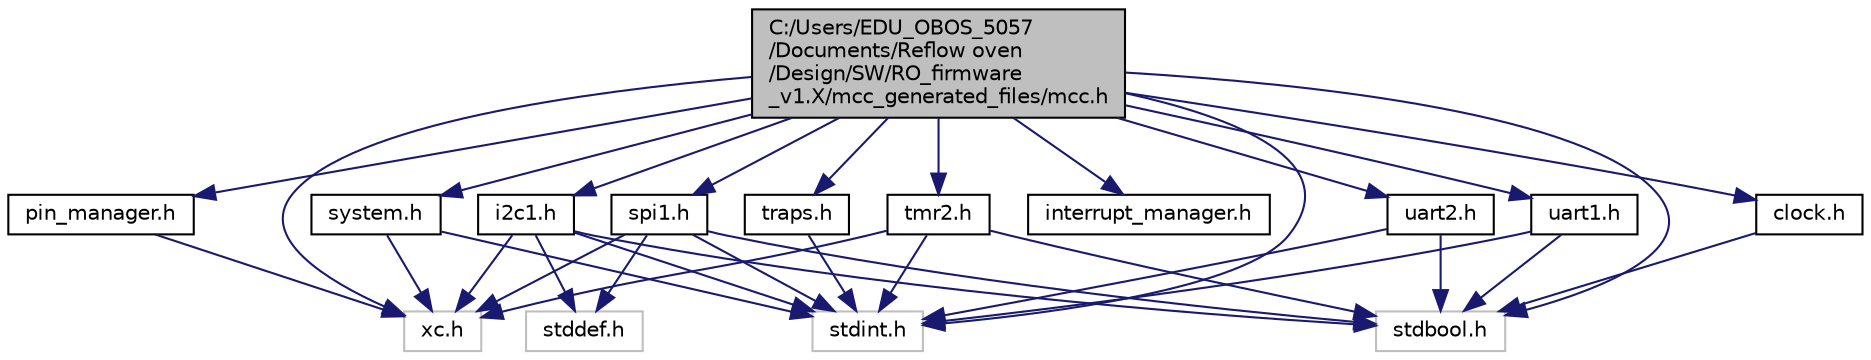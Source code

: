 digraph "C:/Users/EDU_OBOS_5057/Documents/Reflow oven/Design/SW/RO_firmware_v1.X/mcc_generated_files/mcc.h"
{
 // LATEX_PDF_SIZE
  edge [fontname="Helvetica",fontsize="10",labelfontname="Helvetica",labelfontsize="10"];
  node [fontname="Helvetica",fontsize="10",shape=record];
  Node1 [label="C:/Users/EDU_OBOS_5057\l/Documents/Reflow oven\l/Design/SW/RO_firmware\l_v1.X/mcc_generated_files/mcc.h",height=0.2,width=0.4,color="black", fillcolor="grey75", style="filled", fontcolor="black",tooltip=" "];
  Node1 -> Node2 [color="midnightblue",fontsize="10",style="solid"];
  Node2 [label="xc.h",height=0.2,width=0.4,color="grey75", fillcolor="white", style="filled",tooltip=" "];
  Node1 -> Node3 [color="midnightblue",fontsize="10",style="solid"];
  Node3 [label="system.h",height=0.2,width=0.4,color="black", fillcolor="white", style="filled",URL="$system_8h.html",tooltip=" "];
  Node3 -> Node2 [color="midnightblue",fontsize="10",style="solid"];
  Node3 -> Node4 [color="midnightblue",fontsize="10",style="solid"];
  Node4 [label="stdint.h",height=0.2,width=0.4,color="grey75", fillcolor="white", style="filled",tooltip=" "];
  Node1 -> Node5 [color="midnightblue",fontsize="10",style="solid"];
  Node5 [label="clock.h",height=0.2,width=0.4,color="black", fillcolor="white", style="filled",URL="$clock_8h.html",tooltip=" "];
  Node5 -> Node6 [color="midnightblue",fontsize="10",style="solid"];
  Node6 [label="stdbool.h",height=0.2,width=0.4,color="grey75", fillcolor="white", style="filled",tooltip=" "];
  Node1 -> Node7 [color="midnightblue",fontsize="10",style="solid"];
  Node7 [label="pin_manager.h",height=0.2,width=0.4,color="black", fillcolor="white", style="filled",URL="$pin__manager_8h.html",tooltip=" "];
  Node7 -> Node2 [color="midnightblue",fontsize="10",style="solid"];
  Node1 -> Node4 [color="midnightblue",fontsize="10",style="solid"];
  Node1 -> Node6 [color="midnightblue",fontsize="10",style="solid"];
  Node1 -> Node8 [color="midnightblue",fontsize="10",style="solid"];
  Node8 [label="i2c1.h",height=0.2,width=0.4,color="black", fillcolor="white", style="filled",URL="$i2c1_8h.html",tooltip=" "];
  Node8 -> Node4 [color="midnightblue",fontsize="10",style="solid"];
  Node8 -> Node6 [color="midnightblue",fontsize="10",style="solid"];
  Node8 -> Node9 [color="midnightblue",fontsize="10",style="solid"];
  Node9 [label="stddef.h",height=0.2,width=0.4,color="grey75", fillcolor="white", style="filled",tooltip=" "];
  Node8 -> Node2 [color="midnightblue",fontsize="10",style="solid"];
  Node1 -> Node10 [color="midnightblue",fontsize="10",style="solid"];
  Node10 [label="interrupt_manager.h",height=0.2,width=0.4,color="black", fillcolor="white", style="filled",URL="$interrupt__manager_8h.html",tooltip=" "];
  Node1 -> Node11 [color="midnightblue",fontsize="10",style="solid"];
  Node11 [label="traps.h",height=0.2,width=0.4,color="black", fillcolor="white", style="filled",URL="$traps_8h.html",tooltip=" "];
  Node11 -> Node4 [color="midnightblue",fontsize="10",style="solid"];
  Node1 -> Node12 [color="midnightblue",fontsize="10",style="solid"];
  Node12 [label="uart1.h",height=0.2,width=0.4,color="black", fillcolor="white", style="filled",URL="$uart1_8h.html",tooltip=" "];
  Node12 -> Node6 [color="midnightblue",fontsize="10",style="solid"];
  Node12 -> Node4 [color="midnightblue",fontsize="10",style="solid"];
  Node1 -> Node13 [color="midnightblue",fontsize="10",style="solid"];
  Node13 [label="uart2.h",height=0.2,width=0.4,color="black", fillcolor="white", style="filled",URL="$uart2_8h.html",tooltip=" "];
  Node13 -> Node6 [color="midnightblue",fontsize="10",style="solid"];
  Node13 -> Node4 [color="midnightblue",fontsize="10",style="solid"];
  Node1 -> Node14 [color="midnightblue",fontsize="10",style="solid"];
  Node14 [label="tmr2.h",height=0.2,width=0.4,color="black", fillcolor="white", style="filled",URL="$tmr2_8h.html",tooltip=" "];
  Node14 -> Node2 [color="midnightblue",fontsize="10",style="solid"];
  Node14 -> Node4 [color="midnightblue",fontsize="10",style="solid"];
  Node14 -> Node6 [color="midnightblue",fontsize="10",style="solid"];
  Node1 -> Node15 [color="midnightblue",fontsize="10",style="solid"];
  Node15 [label="spi1.h",height=0.2,width=0.4,color="black", fillcolor="white", style="filled",URL="$spi1_8h.html",tooltip=" "];
  Node15 -> Node2 [color="midnightblue",fontsize="10",style="solid"];
  Node15 -> Node4 [color="midnightblue",fontsize="10",style="solid"];
  Node15 -> Node6 [color="midnightblue",fontsize="10",style="solid"];
  Node15 -> Node9 [color="midnightblue",fontsize="10",style="solid"];
}
